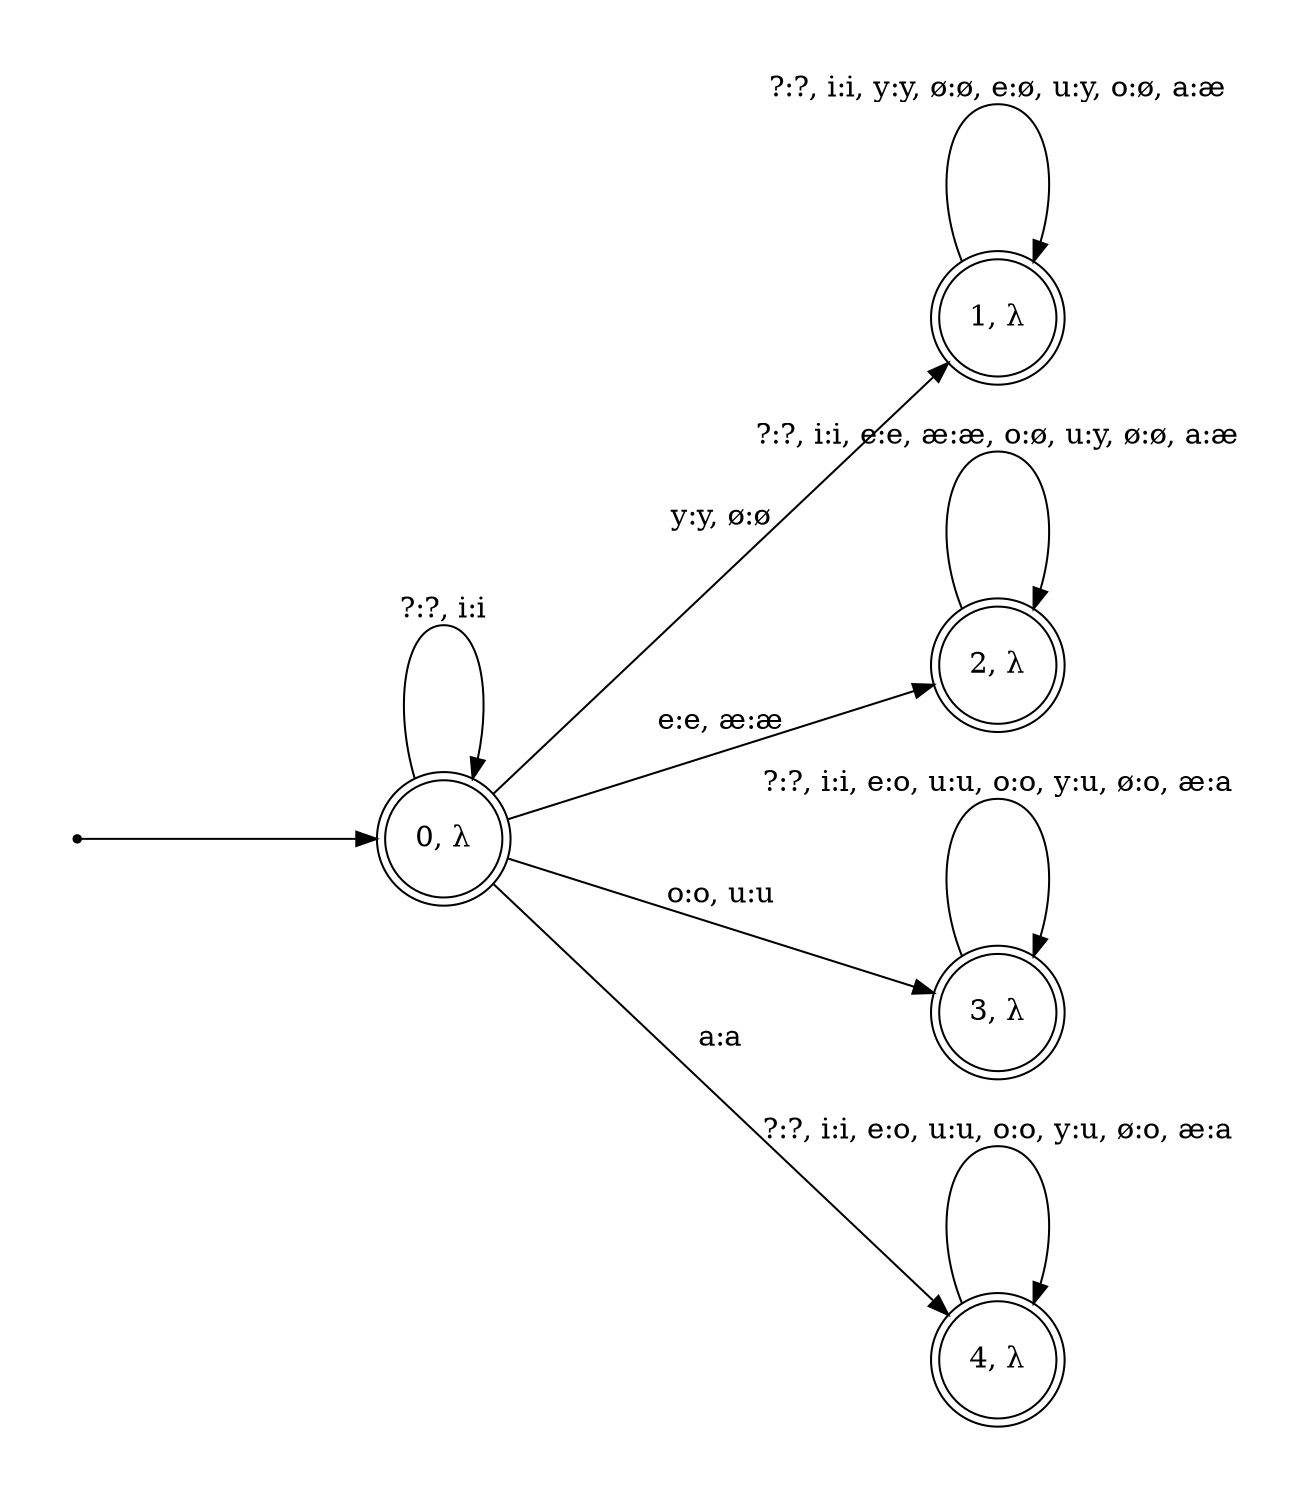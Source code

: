 digraph fst {
	graph [pad="0.5", nodesep="1", ranksep="2"];
	rankdir=LR;
	size="10,10";
	node [shape = point]; start;
	node [shape = doublecircle];
		"0, λ";
		"1, λ";
		"2, λ";
		"3, λ";
		"4, λ";

	"0, λ" ->	"0, λ" [ label = "?:?, i:i" ];
	"0, λ" ->	"4, λ" [ label = "a:a" ];
	"0, λ" ->	"1, λ" [ label = "y:y, ø:ø" ];
	"0, λ" ->	"2, λ" [ label = "e:e, æ:æ" ];
	"0, λ" ->	"3, λ" [ label = "o:o, u:u" ];
	"1, λ" ->	"1, λ" [ label = "?:?, i:i, y:y, ø:ø, e:ø, u:y, o:ø, a:æ" ];
	"2, λ" ->	"2, λ" [ label = "?:?, i:i, e:e, æ:æ, o:ø, u:y, ø:ø, a:æ" ];
	"3, λ" ->	"3, λ" [ label = "?:?, i:i, e:o, u:u, o:o, y:u, ø:o, æ:a" ];
	"4, λ" ->	"4, λ" [ label = "?:?, i:i, e:o, u:u, o:o, y:u, ø:o, æ:a" ];
	start -> "0, λ";
}